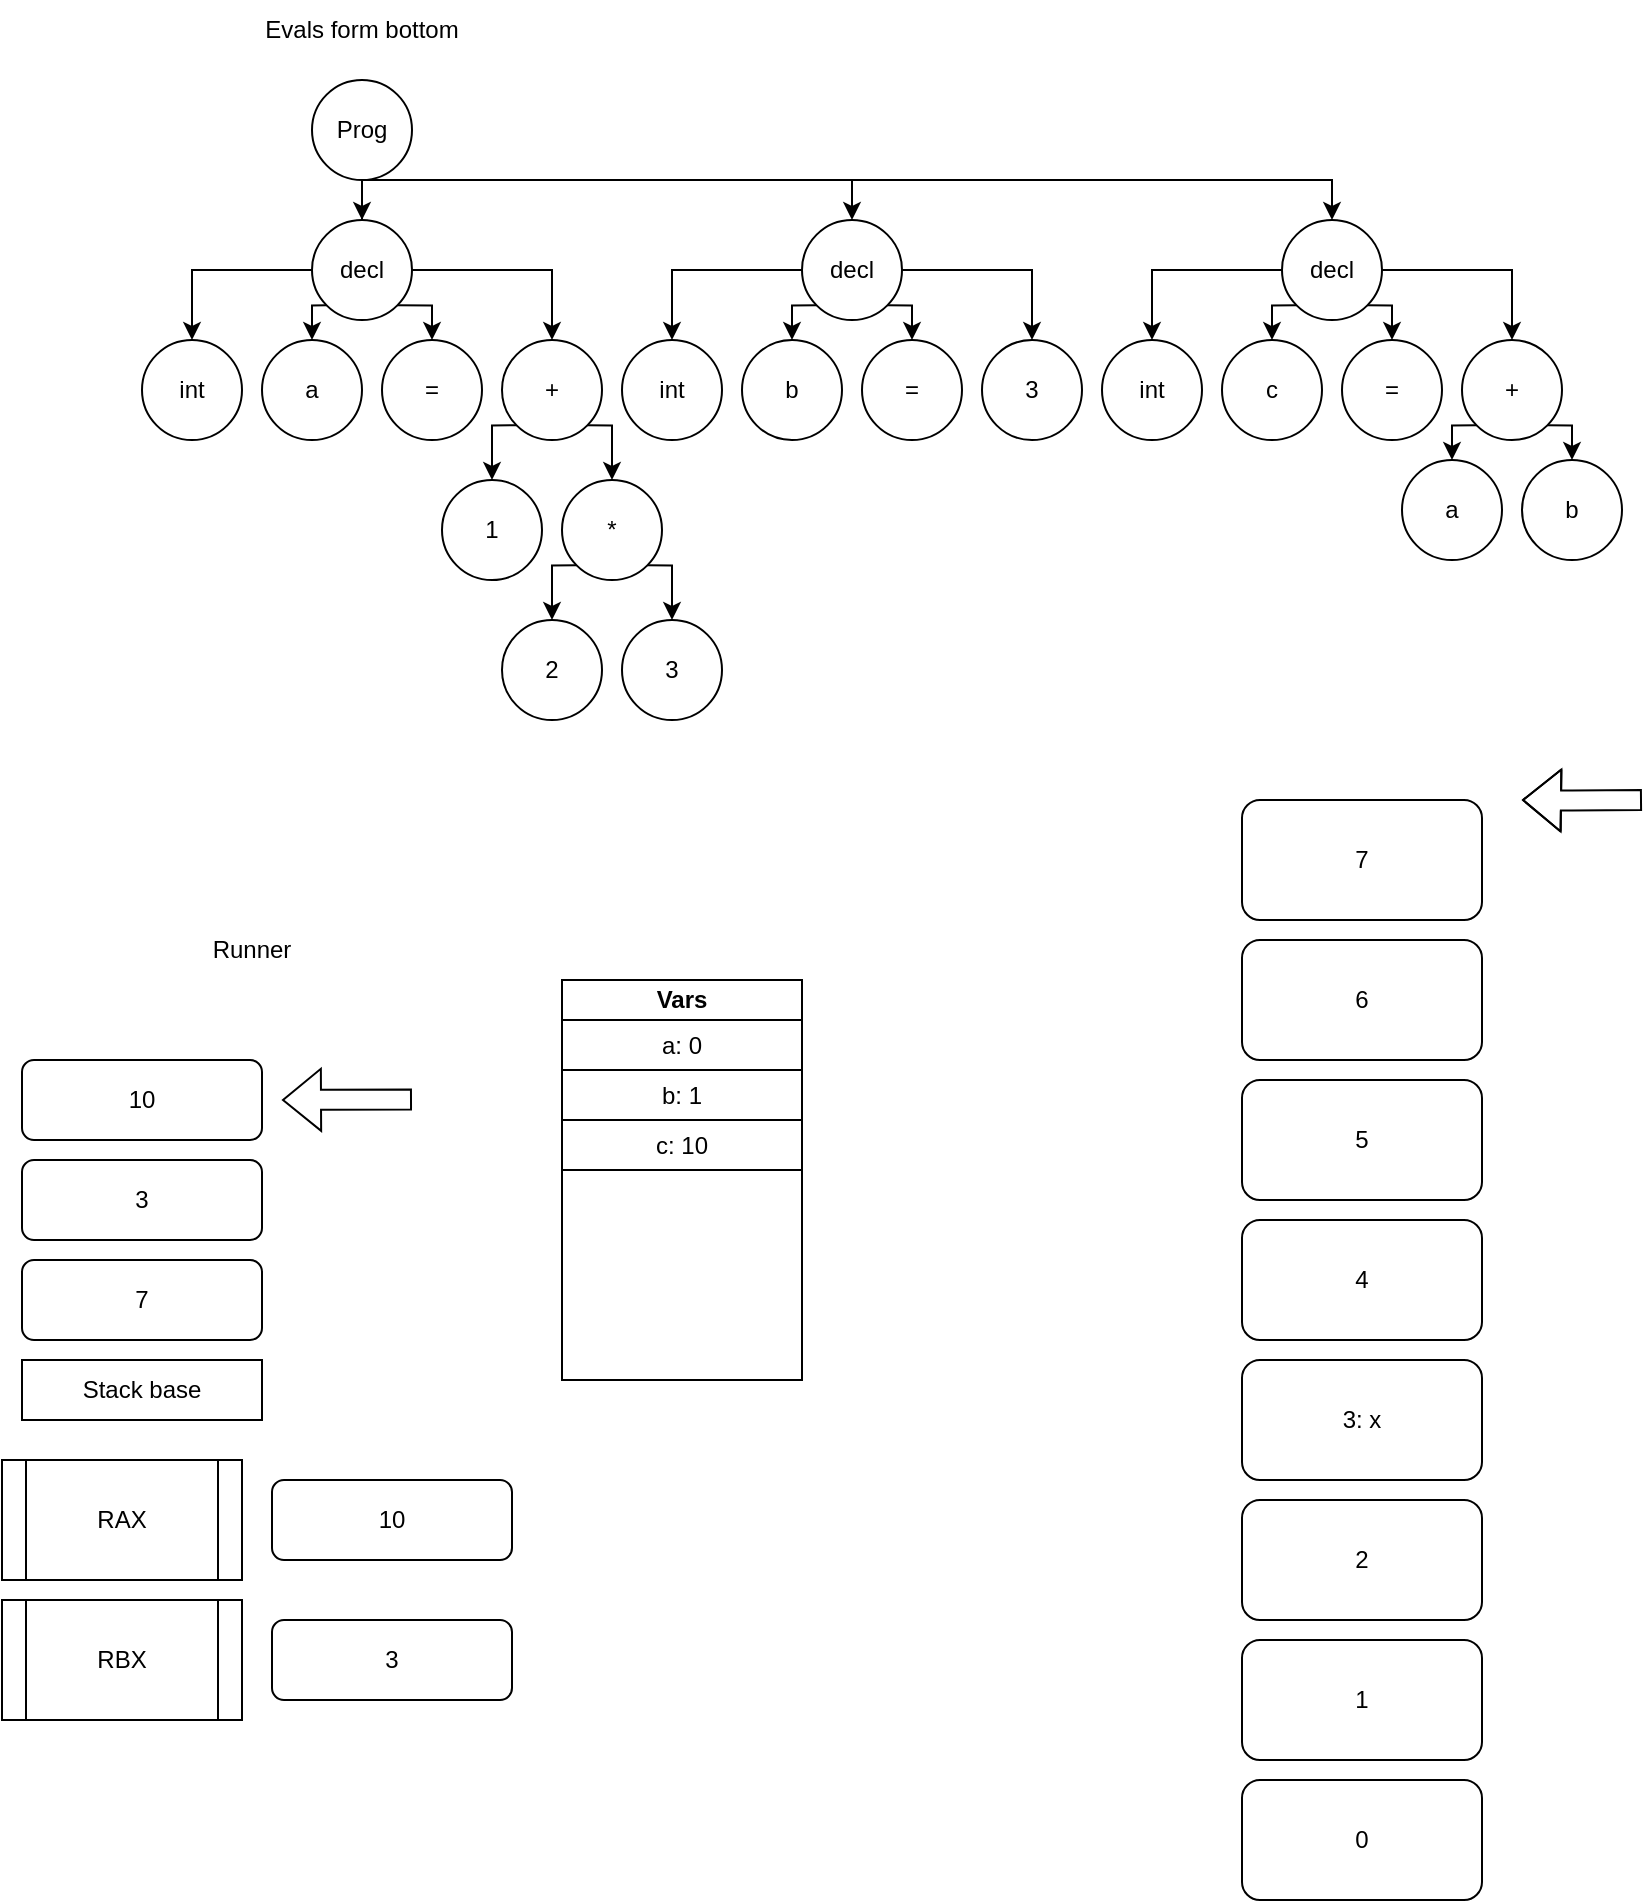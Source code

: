<mxfile version="22.0.3" type="device">
  <diagram name="Stránka-1" id="vB9m2OO1LP8aE2tn413O">
    <mxGraphModel dx="1060" dy="808" grid="1" gridSize="10" guides="1" tooltips="1" connect="1" arrows="1" fold="1" page="1" pageScale="1" pageWidth="827" pageHeight="1169" math="0" shadow="0">
      <root>
        <mxCell id="0" />
        <mxCell id="1" parent="0" />
        <mxCell id="5gaXhT0dP0O7waDTbMos-6" value="" style="edgeStyle=orthogonalEdgeStyle;rounded=0;orthogonalLoop=1;jettySize=auto;html=1;" parent="1" source="5gaXhT0dP0O7waDTbMos-4" target="5gaXhT0dP0O7waDTbMos-5" edge="1">
          <mxGeometry relative="1" as="geometry" />
        </mxCell>
        <mxCell id="5gaXhT0dP0O7waDTbMos-89" style="edgeStyle=orthogonalEdgeStyle;rounded=0;orthogonalLoop=1;jettySize=auto;html=1;exitX=0.5;exitY=1;exitDx=0;exitDy=0;entryX=0.5;entryY=0;entryDx=0;entryDy=0;" parent="1" source="5gaXhT0dP0O7waDTbMos-4" target="5gaXhT0dP0O7waDTbMos-88" edge="1">
          <mxGeometry relative="1" as="geometry">
            <Array as="points">
              <mxPoint x="465" y="130" />
            </Array>
          </mxGeometry>
        </mxCell>
        <mxCell id="5gaXhT0dP0O7waDTbMos-108" style="edgeStyle=orthogonalEdgeStyle;rounded=0;orthogonalLoop=1;jettySize=auto;html=1;exitX=0.5;exitY=1;exitDx=0;exitDy=0;entryX=0.5;entryY=0;entryDx=0;entryDy=0;" parent="1" source="5gaXhT0dP0O7waDTbMos-4" target="5gaXhT0dP0O7waDTbMos-103" edge="1">
          <mxGeometry relative="1" as="geometry">
            <Array as="points">
              <mxPoint x="705" y="130" />
            </Array>
          </mxGeometry>
        </mxCell>
        <mxCell id="5gaXhT0dP0O7waDTbMos-4" value="Prog" style="ellipse;whiteSpace=wrap;html=1;aspect=fixed;" parent="1" vertex="1">
          <mxGeometry x="195" y="80" width="50" height="50" as="geometry" />
        </mxCell>
        <mxCell id="5gaXhT0dP0O7waDTbMos-13" style="edgeStyle=orthogonalEdgeStyle;rounded=0;orthogonalLoop=1;jettySize=auto;html=1;exitX=0;exitY=1;exitDx=0;exitDy=0;entryX=0.5;entryY=0;entryDx=0;entryDy=0;" parent="1" source="5gaXhT0dP0O7waDTbMos-5" target="5gaXhT0dP0O7waDTbMos-10" edge="1">
          <mxGeometry relative="1" as="geometry" />
        </mxCell>
        <mxCell id="5gaXhT0dP0O7waDTbMos-14" style="edgeStyle=orthogonalEdgeStyle;rounded=0;orthogonalLoop=1;jettySize=auto;html=1;exitX=0;exitY=0.5;exitDx=0;exitDy=0;entryX=0.5;entryY=0;entryDx=0;entryDy=0;" parent="1" source="5gaXhT0dP0O7waDTbMos-5" target="5gaXhT0dP0O7waDTbMos-9" edge="1">
          <mxGeometry relative="1" as="geometry" />
        </mxCell>
        <mxCell id="5gaXhT0dP0O7waDTbMos-15" style="edgeStyle=orthogonalEdgeStyle;rounded=0;orthogonalLoop=1;jettySize=auto;html=1;exitX=1;exitY=1;exitDx=0;exitDy=0;entryX=0.5;entryY=0;entryDx=0;entryDy=0;" parent="1" source="5gaXhT0dP0O7waDTbMos-5" target="5gaXhT0dP0O7waDTbMos-11" edge="1">
          <mxGeometry relative="1" as="geometry" />
        </mxCell>
        <mxCell id="5gaXhT0dP0O7waDTbMos-16" style="edgeStyle=orthogonalEdgeStyle;rounded=0;orthogonalLoop=1;jettySize=auto;html=1;exitX=1;exitY=0.5;exitDx=0;exitDy=0;entryX=0.5;entryY=0;entryDx=0;entryDy=0;" parent="1" source="5gaXhT0dP0O7waDTbMos-5" target="5gaXhT0dP0O7waDTbMos-12" edge="1">
          <mxGeometry relative="1" as="geometry" />
        </mxCell>
        <mxCell id="5gaXhT0dP0O7waDTbMos-5" value="decl" style="ellipse;whiteSpace=wrap;html=1;" parent="1" vertex="1">
          <mxGeometry x="195" y="150" width="50" height="50" as="geometry" />
        </mxCell>
        <mxCell id="5gaXhT0dP0O7waDTbMos-9" value="int" style="ellipse;whiteSpace=wrap;html=1;aspect=fixed;" parent="1" vertex="1">
          <mxGeometry x="110" y="210" width="50" height="50" as="geometry" />
        </mxCell>
        <mxCell id="5gaXhT0dP0O7waDTbMos-10" value="a" style="ellipse;whiteSpace=wrap;html=1;aspect=fixed;" parent="1" vertex="1">
          <mxGeometry x="170" y="210" width="50" height="50" as="geometry" />
        </mxCell>
        <mxCell id="5gaXhT0dP0O7waDTbMos-11" value="=" style="ellipse;whiteSpace=wrap;html=1;aspect=fixed;" parent="1" vertex="1">
          <mxGeometry x="230" y="210" width="50" height="50" as="geometry" />
        </mxCell>
        <mxCell id="5gaXhT0dP0O7waDTbMos-32" style="edgeStyle=orthogonalEdgeStyle;rounded=0;orthogonalLoop=1;jettySize=auto;html=1;exitX=0;exitY=1;exitDx=0;exitDy=0;entryX=0.5;entryY=0;entryDx=0;entryDy=0;" parent="1" source="5gaXhT0dP0O7waDTbMos-12" target="5gaXhT0dP0O7waDTbMos-17" edge="1">
          <mxGeometry relative="1" as="geometry" />
        </mxCell>
        <mxCell id="5gaXhT0dP0O7waDTbMos-33" style="edgeStyle=orthogonalEdgeStyle;rounded=0;orthogonalLoop=1;jettySize=auto;html=1;exitX=1;exitY=1;exitDx=0;exitDy=0;entryX=0.5;entryY=0;entryDx=0;entryDy=0;" parent="1" source="5gaXhT0dP0O7waDTbMos-12" target="5gaXhT0dP0O7waDTbMos-21" edge="1">
          <mxGeometry relative="1" as="geometry" />
        </mxCell>
        <mxCell id="5gaXhT0dP0O7waDTbMos-12" value="+" style="ellipse;whiteSpace=wrap;html=1;aspect=fixed;" parent="1" vertex="1">
          <mxGeometry x="290" y="210" width="50" height="50" as="geometry" />
        </mxCell>
        <mxCell id="5gaXhT0dP0O7waDTbMos-17" value="1" style="ellipse;whiteSpace=wrap;html=1;aspect=fixed;" parent="1" vertex="1">
          <mxGeometry x="260" y="280" width="50" height="50" as="geometry" />
        </mxCell>
        <mxCell id="5gaXhT0dP0O7waDTbMos-34" style="edgeStyle=orthogonalEdgeStyle;rounded=0;orthogonalLoop=1;jettySize=auto;html=1;exitX=0;exitY=1;exitDx=0;exitDy=0;entryX=0.5;entryY=0;entryDx=0;entryDy=0;" parent="1" source="5gaXhT0dP0O7waDTbMos-21" target="5gaXhT0dP0O7waDTbMos-23" edge="1">
          <mxGeometry relative="1" as="geometry" />
        </mxCell>
        <mxCell id="5gaXhT0dP0O7waDTbMos-48" style="edgeStyle=orthogonalEdgeStyle;rounded=0;orthogonalLoop=1;jettySize=auto;html=1;exitX=1;exitY=1;exitDx=0;exitDy=0;entryX=0.5;entryY=0;entryDx=0;entryDy=0;" parent="1" source="5gaXhT0dP0O7waDTbMos-21" target="5gaXhT0dP0O7waDTbMos-25" edge="1">
          <mxGeometry relative="1" as="geometry" />
        </mxCell>
        <mxCell id="5gaXhT0dP0O7waDTbMos-21" value="*" style="ellipse;whiteSpace=wrap;html=1;aspect=fixed;" parent="1" vertex="1">
          <mxGeometry x="320" y="280" width="50" height="50" as="geometry" />
        </mxCell>
        <mxCell id="5gaXhT0dP0O7waDTbMos-23" value="2" style="ellipse;whiteSpace=wrap;html=1;aspect=fixed;" parent="1" vertex="1">
          <mxGeometry x="290" y="350" width="50" height="50" as="geometry" />
        </mxCell>
        <mxCell id="5gaXhT0dP0O7waDTbMos-25" value="3" style="ellipse;whiteSpace=wrap;html=1;aspect=fixed;" parent="1" vertex="1">
          <mxGeometry x="350" y="350" width="50" height="50" as="geometry" />
        </mxCell>
        <mxCell id="5gaXhT0dP0O7waDTbMos-27" value="Evals form bottom" style="text;html=1;strokeColor=none;fillColor=none;align=center;verticalAlign=middle;whiteSpace=wrap;rounded=0;" parent="1" vertex="1">
          <mxGeometry x="145" y="40" width="150" height="30" as="geometry" />
        </mxCell>
        <mxCell id="5gaXhT0dP0O7waDTbMos-79" value="Runner" style="text;html=1;strokeColor=none;fillColor=none;align=center;verticalAlign=middle;whiteSpace=wrap;rounded=0;" parent="1" vertex="1">
          <mxGeometry x="135" y="500" width="60" height="30" as="geometry" />
        </mxCell>
        <mxCell id="5gaXhT0dP0O7waDTbMos-80" value="" style="shape=flexArrow;endArrow=classic;html=1;rounded=0;" parent="1" edge="1">
          <mxGeometry width="50" height="50" relative="1" as="geometry">
            <mxPoint x="245" y="589.7" as="sourcePoint" />
            <mxPoint x="180" y="589.99" as="targetPoint" />
            <Array as="points" />
          </mxGeometry>
        </mxCell>
        <mxCell id="5gaXhT0dP0O7waDTbMos-81" value="Stack base" style="rounded=0;whiteSpace=wrap;html=1;" parent="1" vertex="1">
          <mxGeometry x="50" y="720" width="120" height="30" as="geometry" />
        </mxCell>
        <mxCell id="5gaXhT0dP0O7waDTbMos-82" style="edgeStyle=orthogonalEdgeStyle;rounded=0;orthogonalLoop=1;jettySize=auto;html=1;exitX=0.5;exitY=1;exitDx=0;exitDy=0;" parent="1" source="5gaXhT0dP0O7waDTbMos-81" target="5gaXhT0dP0O7waDTbMos-81" edge="1">
          <mxGeometry relative="1" as="geometry" />
        </mxCell>
        <mxCell id="5gaXhT0dP0O7waDTbMos-83" value="7" style="rounded=1;whiteSpace=wrap;html=1;" parent="1" vertex="1">
          <mxGeometry x="50" y="670" width="120" height="40" as="geometry" />
        </mxCell>
        <mxCell id="5gaXhT0dP0O7waDTbMos-84" value="Vars" style="swimlane;whiteSpace=wrap;html=1;startSize=20;" parent="1" vertex="1">
          <mxGeometry x="320" y="530" width="120" height="200" as="geometry">
            <mxRectangle x="320" y="530" width="70" height="30" as="alternateBounds" />
          </mxGeometry>
        </mxCell>
        <mxCell id="5gaXhT0dP0O7waDTbMos-85" value="a: 0" style="rounded=0;whiteSpace=wrap;html=1;" parent="5gaXhT0dP0O7waDTbMos-84" vertex="1">
          <mxGeometry y="20" width="120" height="25" as="geometry" />
        </mxCell>
        <mxCell id="5gaXhT0dP0O7waDTbMos-86" value="b: 1" style="rounded=0;whiteSpace=wrap;html=1;" parent="5gaXhT0dP0O7waDTbMos-84" vertex="1">
          <mxGeometry y="45" width="120" height="25" as="geometry" />
        </mxCell>
        <mxCell id="5gaXhT0dP0O7waDTbMos-118" value="c: 10" style="rounded=0;whiteSpace=wrap;html=1;" parent="5gaXhT0dP0O7waDTbMos-84" vertex="1">
          <mxGeometry y="70" width="120" height="25" as="geometry" />
        </mxCell>
        <mxCell id="5gaXhT0dP0O7waDTbMos-87" value="3" style="rounded=1;whiteSpace=wrap;html=1;" parent="1" vertex="1">
          <mxGeometry x="50" y="620" width="120" height="40" as="geometry" />
        </mxCell>
        <mxCell id="5gaXhT0dP0O7waDTbMos-95" style="edgeStyle=orthogonalEdgeStyle;rounded=0;orthogonalLoop=1;jettySize=auto;html=1;exitX=0;exitY=0.5;exitDx=0;exitDy=0;entryX=0.5;entryY=0;entryDx=0;entryDy=0;" parent="1" source="5gaXhT0dP0O7waDTbMos-88" target="5gaXhT0dP0O7waDTbMos-90" edge="1">
          <mxGeometry relative="1" as="geometry" />
        </mxCell>
        <mxCell id="5gaXhT0dP0O7waDTbMos-96" style="edgeStyle=orthogonalEdgeStyle;rounded=0;orthogonalLoop=1;jettySize=auto;html=1;exitX=0;exitY=1;exitDx=0;exitDy=0;entryX=0.5;entryY=0;entryDx=0;entryDy=0;" parent="1" source="5gaXhT0dP0O7waDTbMos-88" target="5gaXhT0dP0O7waDTbMos-91" edge="1">
          <mxGeometry relative="1" as="geometry" />
        </mxCell>
        <mxCell id="5gaXhT0dP0O7waDTbMos-97" style="edgeStyle=orthogonalEdgeStyle;rounded=0;orthogonalLoop=1;jettySize=auto;html=1;exitX=1;exitY=1;exitDx=0;exitDy=0;entryX=0.5;entryY=0;entryDx=0;entryDy=0;" parent="1" source="5gaXhT0dP0O7waDTbMos-88" target="5gaXhT0dP0O7waDTbMos-92" edge="1">
          <mxGeometry relative="1" as="geometry" />
        </mxCell>
        <mxCell id="5gaXhT0dP0O7waDTbMos-98" style="edgeStyle=orthogonalEdgeStyle;rounded=0;orthogonalLoop=1;jettySize=auto;html=1;exitX=1;exitY=0.5;exitDx=0;exitDy=0;entryX=0.5;entryY=0;entryDx=0;entryDy=0;" parent="1" source="5gaXhT0dP0O7waDTbMos-88" target="5gaXhT0dP0O7waDTbMos-93" edge="1">
          <mxGeometry relative="1" as="geometry" />
        </mxCell>
        <mxCell id="5gaXhT0dP0O7waDTbMos-88" value="decl" style="ellipse;whiteSpace=wrap;html=1;aspect=fixed;" parent="1" vertex="1">
          <mxGeometry x="440" y="150" width="50" height="50" as="geometry" />
        </mxCell>
        <mxCell id="5gaXhT0dP0O7waDTbMos-90" value="int" style="ellipse;whiteSpace=wrap;html=1;aspect=fixed;" parent="1" vertex="1">
          <mxGeometry x="350" y="210" width="50" height="50" as="geometry" />
        </mxCell>
        <mxCell id="5gaXhT0dP0O7waDTbMos-91" value="b" style="ellipse;whiteSpace=wrap;html=1;aspect=fixed;" parent="1" vertex="1">
          <mxGeometry x="410" y="210" width="50" height="50" as="geometry" />
        </mxCell>
        <mxCell id="5gaXhT0dP0O7waDTbMos-92" value="=" style="ellipse;whiteSpace=wrap;html=1;aspect=fixed;" parent="1" vertex="1">
          <mxGeometry x="470" y="210" width="50" height="50" as="geometry" />
        </mxCell>
        <mxCell id="5gaXhT0dP0O7waDTbMos-93" value="3" style="ellipse;whiteSpace=wrap;html=1;aspect=fixed;" parent="1" vertex="1">
          <mxGeometry x="530" y="210" width="50" height="50" as="geometry" />
        </mxCell>
        <mxCell id="5gaXhT0dP0O7waDTbMos-99" style="edgeStyle=orthogonalEdgeStyle;rounded=0;orthogonalLoop=1;jettySize=auto;html=1;exitX=0;exitY=0.5;exitDx=0;exitDy=0;entryX=0.5;entryY=0;entryDx=0;entryDy=0;" parent="1" source="5gaXhT0dP0O7waDTbMos-103" target="5gaXhT0dP0O7waDTbMos-104" edge="1">
          <mxGeometry relative="1" as="geometry" />
        </mxCell>
        <mxCell id="5gaXhT0dP0O7waDTbMos-100" style="edgeStyle=orthogonalEdgeStyle;rounded=0;orthogonalLoop=1;jettySize=auto;html=1;exitX=0;exitY=1;exitDx=0;exitDy=0;entryX=0.5;entryY=0;entryDx=0;entryDy=0;" parent="1" source="5gaXhT0dP0O7waDTbMos-103" target="5gaXhT0dP0O7waDTbMos-105" edge="1">
          <mxGeometry relative="1" as="geometry" />
        </mxCell>
        <mxCell id="5gaXhT0dP0O7waDTbMos-101" style="edgeStyle=orthogonalEdgeStyle;rounded=0;orthogonalLoop=1;jettySize=auto;html=1;exitX=1;exitY=1;exitDx=0;exitDy=0;entryX=0.5;entryY=0;entryDx=0;entryDy=0;" parent="1" source="5gaXhT0dP0O7waDTbMos-103" target="5gaXhT0dP0O7waDTbMos-106" edge="1">
          <mxGeometry relative="1" as="geometry" />
        </mxCell>
        <mxCell id="5gaXhT0dP0O7waDTbMos-102" style="edgeStyle=orthogonalEdgeStyle;rounded=0;orthogonalLoop=1;jettySize=auto;html=1;exitX=1;exitY=0.5;exitDx=0;exitDy=0;entryX=0.5;entryY=0;entryDx=0;entryDy=0;" parent="1" source="5gaXhT0dP0O7waDTbMos-103" target="5gaXhT0dP0O7waDTbMos-107" edge="1">
          <mxGeometry relative="1" as="geometry" />
        </mxCell>
        <mxCell id="5gaXhT0dP0O7waDTbMos-103" value="decl" style="ellipse;whiteSpace=wrap;html=1;aspect=fixed;" parent="1" vertex="1">
          <mxGeometry x="680" y="150" width="50" height="50" as="geometry" />
        </mxCell>
        <mxCell id="5gaXhT0dP0O7waDTbMos-104" value="int" style="ellipse;whiteSpace=wrap;html=1;aspect=fixed;" parent="1" vertex="1">
          <mxGeometry x="590" y="210" width="50" height="50" as="geometry" />
        </mxCell>
        <mxCell id="5gaXhT0dP0O7waDTbMos-105" value="c" style="ellipse;whiteSpace=wrap;html=1;aspect=fixed;" parent="1" vertex="1">
          <mxGeometry x="650" y="210" width="50" height="50" as="geometry" />
        </mxCell>
        <mxCell id="5gaXhT0dP0O7waDTbMos-106" value="=" style="ellipse;whiteSpace=wrap;html=1;aspect=fixed;" parent="1" vertex="1">
          <mxGeometry x="710" y="210" width="50" height="50" as="geometry" />
        </mxCell>
        <mxCell id="dNYOuxd4xxc7bEwNWjKP-12" style="edgeStyle=orthogonalEdgeStyle;rounded=0;orthogonalLoop=1;jettySize=auto;html=1;exitX=0;exitY=1;exitDx=0;exitDy=0;entryX=0.5;entryY=0;entryDx=0;entryDy=0;" edge="1" parent="1" source="5gaXhT0dP0O7waDTbMos-107" target="5gaXhT0dP0O7waDTbMos-109">
          <mxGeometry relative="1" as="geometry" />
        </mxCell>
        <mxCell id="dNYOuxd4xxc7bEwNWjKP-13" style="edgeStyle=orthogonalEdgeStyle;rounded=0;orthogonalLoop=1;jettySize=auto;html=1;exitX=1;exitY=1;exitDx=0;exitDy=0;entryX=0.5;entryY=0;entryDx=0;entryDy=0;" edge="1" parent="1" source="5gaXhT0dP0O7waDTbMos-107" target="5gaXhT0dP0O7waDTbMos-110">
          <mxGeometry relative="1" as="geometry" />
        </mxCell>
        <mxCell id="5gaXhT0dP0O7waDTbMos-107" value="+" style="ellipse;whiteSpace=wrap;html=1;aspect=fixed;" parent="1" vertex="1">
          <mxGeometry x="770" y="210" width="50" height="50" as="geometry" />
        </mxCell>
        <mxCell id="5gaXhT0dP0O7waDTbMos-109" value="a" style="ellipse;whiteSpace=wrap;html=1;aspect=fixed;" parent="1" vertex="1">
          <mxGeometry x="740" y="270" width="50" height="50" as="geometry" />
        </mxCell>
        <mxCell id="5gaXhT0dP0O7waDTbMos-110" value="b" style="ellipse;whiteSpace=wrap;html=1;aspect=fixed;" parent="1" vertex="1">
          <mxGeometry x="800" y="270" width="50" height="50" as="geometry" />
        </mxCell>
        <mxCell id="5gaXhT0dP0O7waDTbMos-113" value="10" style="rounded=1;whiteSpace=wrap;html=1;" parent="1" vertex="1">
          <mxGeometry x="175" y="780" width="120" height="40" as="geometry" />
        </mxCell>
        <mxCell id="5gaXhT0dP0O7waDTbMos-114" value="RAX" style="shape=process;whiteSpace=wrap;html=1;backgroundOutline=1;" parent="1" vertex="1">
          <mxGeometry x="40" y="770" width="120" height="60" as="geometry" />
        </mxCell>
        <mxCell id="5gaXhT0dP0O7waDTbMos-115" value="RBX" style="shape=process;whiteSpace=wrap;html=1;backgroundOutline=1;" parent="1" vertex="1">
          <mxGeometry x="40" y="840" width="120" height="60" as="geometry" />
        </mxCell>
        <mxCell id="5gaXhT0dP0O7waDTbMos-116" value="3" style="rounded=1;whiteSpace=wrap;html=1;" parent="1" vertex="1">
          <mxGeometry x="175" y="850" width="120" height="40" as="geometry" />
        </mxCell>
        <mxCell id="5gaXhT0dP0O7waDTbMos-117" value="10" style="rounded=1;whiteSpace=wrap;html=1;" parent="1" vertex="1">
          <mxGeometry x="50" y="570" width="120" height="40" as="geometry" />
        </mxCell>
        <mxCell id="dNYOuxd4xxc7bEwNWjKP-14" value="7" style="rounded=1;whiteSpace=wrap;html=1;" vertex="1" parent="1">
          <mxGeometry x="660" y="440" width="120" height="60" as="geometry" />
        </mxCell>
        <mxCell id="dNYOuxd4xxc7bEwNWjKP-15" value="6" style="rounded=1;whiteSpace=wrap;html=1;" vertex="1" parent="1">
          <mxGeometry x="660" y="510" width="120" height="60" as="geometry" />
        </mxCell>
        <mxCell id="dNYOuxd4xxc7bEwNWjKP-16" value="5" style="rounded=1;whiteSpace=wrap;html=1;" vertex="1" parent="1">
          <mxGeometry x="660" y="580" width="120" height="60" as="geometry" />
        </mxCell>
        <mxCell id="dNYOuxd4xxc7bEwNWjKP-17" value="4" style="rounded=1;whiteSpace=wrap;html=1;" vertex="1" parent="1">
          <mxGeometry x="660" y="650" width="120" height="60" as="geometry" />
        </mxCell>
        <mxCell id="dNYOuxd4xxc7bEwNWjKP-18" value="3: x" style="rounded=1;whiteSpace=wrap;html=1;" vertex="1" parent="1">
          <mxGeometry x="660" y="720" width="120" height="60" as="geometry" />
        </mxCell>
        <mxCell id="dNYOuxd4xxc7bEwNWjKP-19" value="2" style="rounded=1;whiteSpace=wrap;html=1;" vertex="1" parent="1">
          <mxGeometry x="660" y="790" width="120" height="60" as="geometry" />
        </mxCell>
        <mxCell id="dNYOuxd4xxc7bEwNWjKP-20" value="1" style="rounded=1;whiteSpace=wrap;html=1;" vertex="1" parent="1">
          <mxGeometry x="660" y="860" width="120" height="60" as="geometry" />
        </mxCell>
        <mxCell id="dNYOuxd4xxc7bEwNWjKP-21" value="0" style="rounded=1;whiteSpace=wrap;html=1;" vertex="1" parent="1">
          <mxGeometry x="660" y="930" width="120" height="60" as="geometry" />
        </mxCell>
        <mxCell id="dNYOuxd4xxc7bEwNWjKP-22" value="" style="shape=flexArrow;endArrow=classic;html=1;rounded=0;" edge="1" parent="1">
          <mxGeometry width="50" height="50" relative="1" as="geometry">
            <mxPoint x="860" y="440.0" as="sourcePoint" />
            <mxPoint x="800" y="440.0" as="targetPoint" />
            <Array as="points">
              <mxPoint x="825" y="440.31" />
            </Array>
          </mxGeometry>
        </mxCell>
      </root>
    </mxGraphModel>
  </diagram>
</mxfile>
